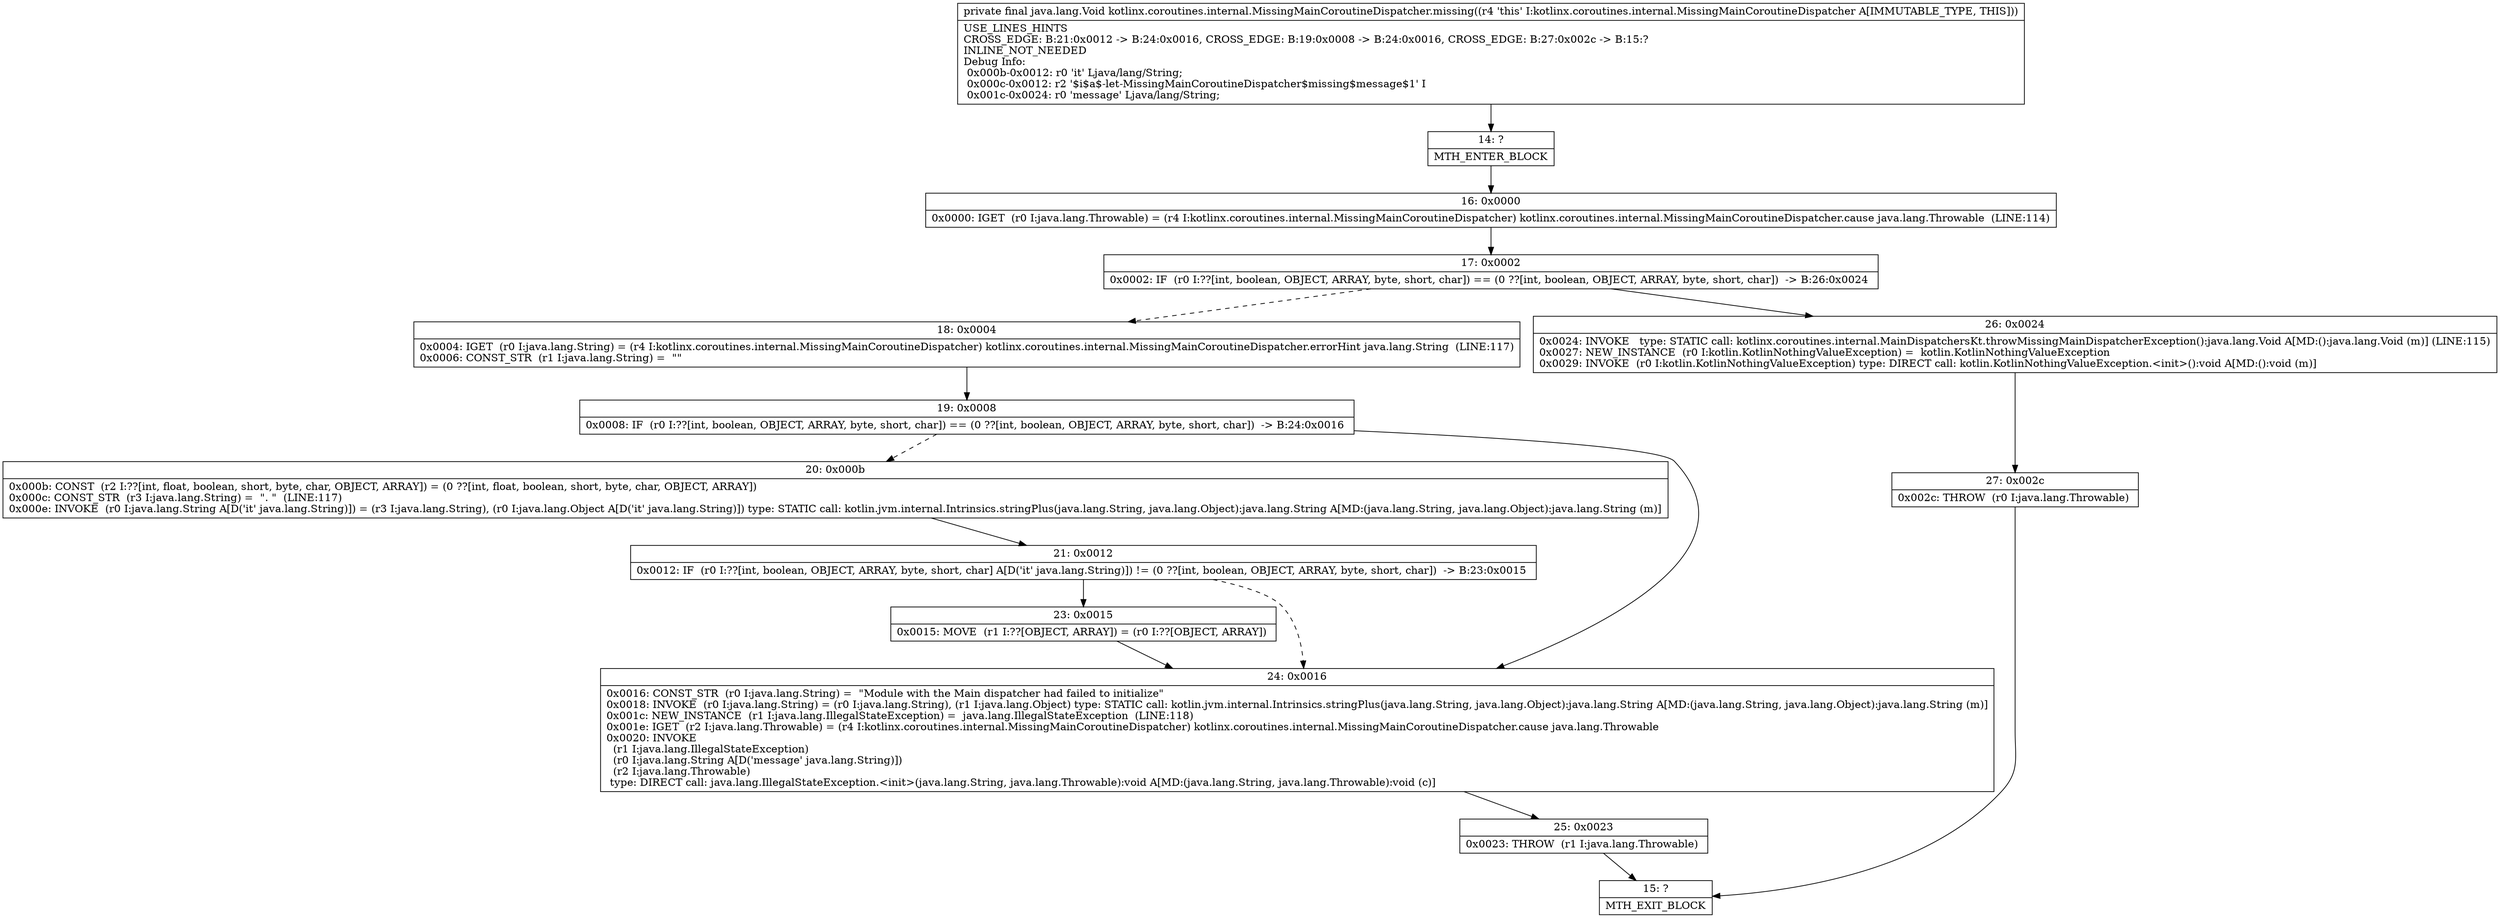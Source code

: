 digraph "CFG forkotlinx.coroutines.internal.MissingMainCoroutineDispatcher.missing()Ljava\/lang\/Void;" {
Node_14 [shape=record,label="{14\:\ ?|MTH_ENTER_BLOCK\l}"];
Node_16 [shape=record,label="{16\:\ 0x0000|0x0000: IGET  (r0 I:java.lang.Throwable) = (r4 I:kotlinx.coroutines.internal.MissingMainCoroutineDispatcher) kotlinx.coroutines.internal.MissingMainCoroutineDispatcher.cause java.lang.Throwable  (LINE:114)\l}"];
Node_17 [shape=record,label="{17\:\ 0x0002|0x0002: IF  (r0 I:??[int, boolean, OBJECT, ARRAY, byte, short, char]) == (0 ??[int, boolean, OBJECT, ARRAY, byte, short, char])  \-\> B:26:0x0024 \l}"];
Node_18 [shape=record,label="{18\:\ 0x0004|0x0004: IGET  (r0 I:java.lang.String) = (r4 I:kotlinx.coroutines.internal.MissingMainCoroutineDispatcher) kotlinx.coroutines.internal.MissingMainCoroutineDispatcher.errorHint java.lang.String  (LINE:117)\l0x0006: CONST_STR  (r1 I:java.lang.String) =  \"\" \l}"];
Node_19 [shape=record,label="{19\:\ 0x0008|0x0008: IF  (r0 I:??[int, boolean, OBJECT, ARRAY, byte, short, char]) == (0 ??[int, boolean, OBJECT, ARRAY, byte, short, char])  \-\> B:24:0x0016 \l}"];
Node_20 [shape=record,label="{20\:\ 0x000b|0x000b: CONST  (r2 I:??[int, float, boolean, short, byte, char, OBJECT, ARRAY]) = (0 ??[int, float, boolean, short, byte, char, OBJECT, ARRAY]) \l0x000c: CONST_STR  (r3 I:java.lang.String) =  \". \"  (LINE:117)\l0x000e: INVOKE  (r0 I:java.lang.String A[D('it' java.lang.String)]) = (r3 I:java.lang.String), (r0 I:java.lang.Object A[D('it' java.lang.String)]) type: STATIC call: kotlin.jvm.internal.Intrinsics.stringPlus(java.lang.String, java.lang.Object):java.lang.String A[MD:(java.lang.String, java.lang.Object):java.lang.String (m)]\l}"];
Node_21 [shape=record,label="{21\:\ 0x0012|0x0012: IF  (r0 I:??[int, boolean, OBJECT, ARRAY, byte, short, char] A[D('it' java.lang.String)]) != (0 ??[int, boolean, OBJECT, ARRAY, byte, short, char])  \-\> B:23:0x0015 \l}"];
Node_23 [shape=record,label="{23\:\ 0x0015|0x0015: MOVE  (r1 I:??[OBJECT, ARRAY]) = (r0 I:??[OBJECT, ARRAY]) \l}"];
Node_24 [shape=record,label="{24\:\ 0x0016|0x0016: CONST_STR  (r0 I:java.lang.String) =  \"Module with the Main dispatcher had failed to initialize\" \l0x0018: INVOKE  (r0 I:java.lang.String) = (r0 I:java.lang.String), (r1 I:java.lang.Object) type: STATIC call: kotlin.jvm.internal.Intrinsics.stringPlus(java.lang.String, java.lang.Object):java.lang.String A[MD:(java.lang.String, java.lang.Object):java.lang.String (m)]\l0x001c: NEW_INSTANCE  (r1 I:java.lang.IllegalStateException) =  java.lang.IllegalStateException  (LINE:118)\l0x001e: IGET  (r2 I:java.lang.Throwable) = (r4 I:kotlinx.coroutines.internal.MissingMainCoroutineDispatcher) kotlinx.coroutines.internal.MissingMainCoroutineDispatcher.cause java.lang.Throwable \l0x0020: INVOKE  \l  (r1 I:java.lang.IllegalStateException)\l  (r0 I:java.lang.String A[D('message' java.lang.String)])\l  (r2 I:java.lang.Throwable)\l type: DIRECT call: java.lang.IllegalStateException.\<init\>(java.lang.String, java.lang.Throwable):void A[MD:(java.lang.String, java.lang.Throwable):void (c)]\l}"];
Node_25 [shape=record,label="{25\:\ 0x0023|0x0023: THROW  (r1 I:java.lang.Throwable) \l}"];
Node_15 [shape=record,label="{15\:\ ?|MTH_EXIT_BLOCK\l}"];
Node_26 [shape=record,label="{26\:\ 0x0024|0x0024: INVOKE   type: STATIC call: kotlinx.coroutines.internal.MainDispatchersKt.throwMissingMainDispatcherException():java.lang.Void A[MD:():java.lang.Void (m)] (LINE:115)\l0x0027: NEW_INSTANCE  (r0 I:kotlin.KotlinNothingValueException) =  kotlin.KotlinNothingValueException \l0x0029: INVOKE  (r0 I:kotlin.KotlinNothingValueException) type: DIRECT call: kotlin.KotlinNothingValueException.\<init\>():void A[MD:():void (m)]\l}"];
Node_27 [shape=record,label="{27\:\ 0x002c|0x002c: THROW  (r0 I:java.lang.Throwable) \l}"];
MethodNode[shape=record,label="{private final java.lang.Void kotlinx.coroutines.internal.MissingMainCoroutineDispatcher.missing((r4 'this' I:kotlinx.coroutines.internal.MissingMainCoroutineDispatcher A[IMMUTABLE_TYPE, THIS]))  | USE_LINES_HINTS\lCROSS_EDGE: B:21:0x0012 \-\> B:24:0x0016, CROSS_EDGE: B:19:0x0008 \-\> B:24:0x0016, CROSS_EDGE: B:27:0x002c \-\> B:15:?\lINLINE_NOT_NEEDED\lDebug Info:\l  0x000b\-0x0012: r0 'it' Ljava\/lang\/String;\l  0x000c\-0x0012: r2 '$i$a$\-let\-MissingMainCoroutineDispatcher$missing$message$1' I\l  0x001c\-0x0024: r0 'message' Ljava\/lang\/String;\l}"];
MethodNode -> Node_14;Node_14 -> Node_16;
Node_16 -> Node_17;
Node_17 -> Node_18[style=dashed];
Node_17 -> Node_26;
Node_18 -> Node_19;
Node_19 -> Node_20[style=dashed];
Node_19 -> Node_24;
Node_20 -> Node_21;
Node_21 -> Node_23;
Node_21 -> Node_24[style=dashed];
Node_23 -> Node_24;
Node_24 -> Node_25;
Node_25 -> Node_15;
Node_26 -> Node_27;
Node_27 -> Node_15;
}

